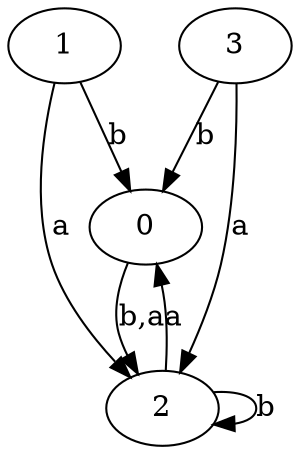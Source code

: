 digraph {
 ranksep=0.5;
 d2tdocpreamble = "\usetikzlibrary{automata}";
 d2tfigpreamble = "\tikzstyle{every state}= [ draw=blue!50,very thick,fill=blue!20]  \tikzstyle{auto}= [fill=white]";
 node [style="state"];
 edge [lblstyle="auto",topath="bend right", len=4  ]
  "0" [label="0",style = "state, initial"];
  "1" [label="1",];
  "2" [label="2",style = "state, accepting"];
  "3" [label="3",];
  "0" -> "2" [label="b,a"];
  "1" -> "0" [label="b"];
  "1" -> "2" [label="a"];
  "2" -> "0" [label="a"];
  "2" -> "2" [label="b",topath="loop above"];
  "3" -> "0" [label="b"];
  "3" -> "2" [label="a"];
}